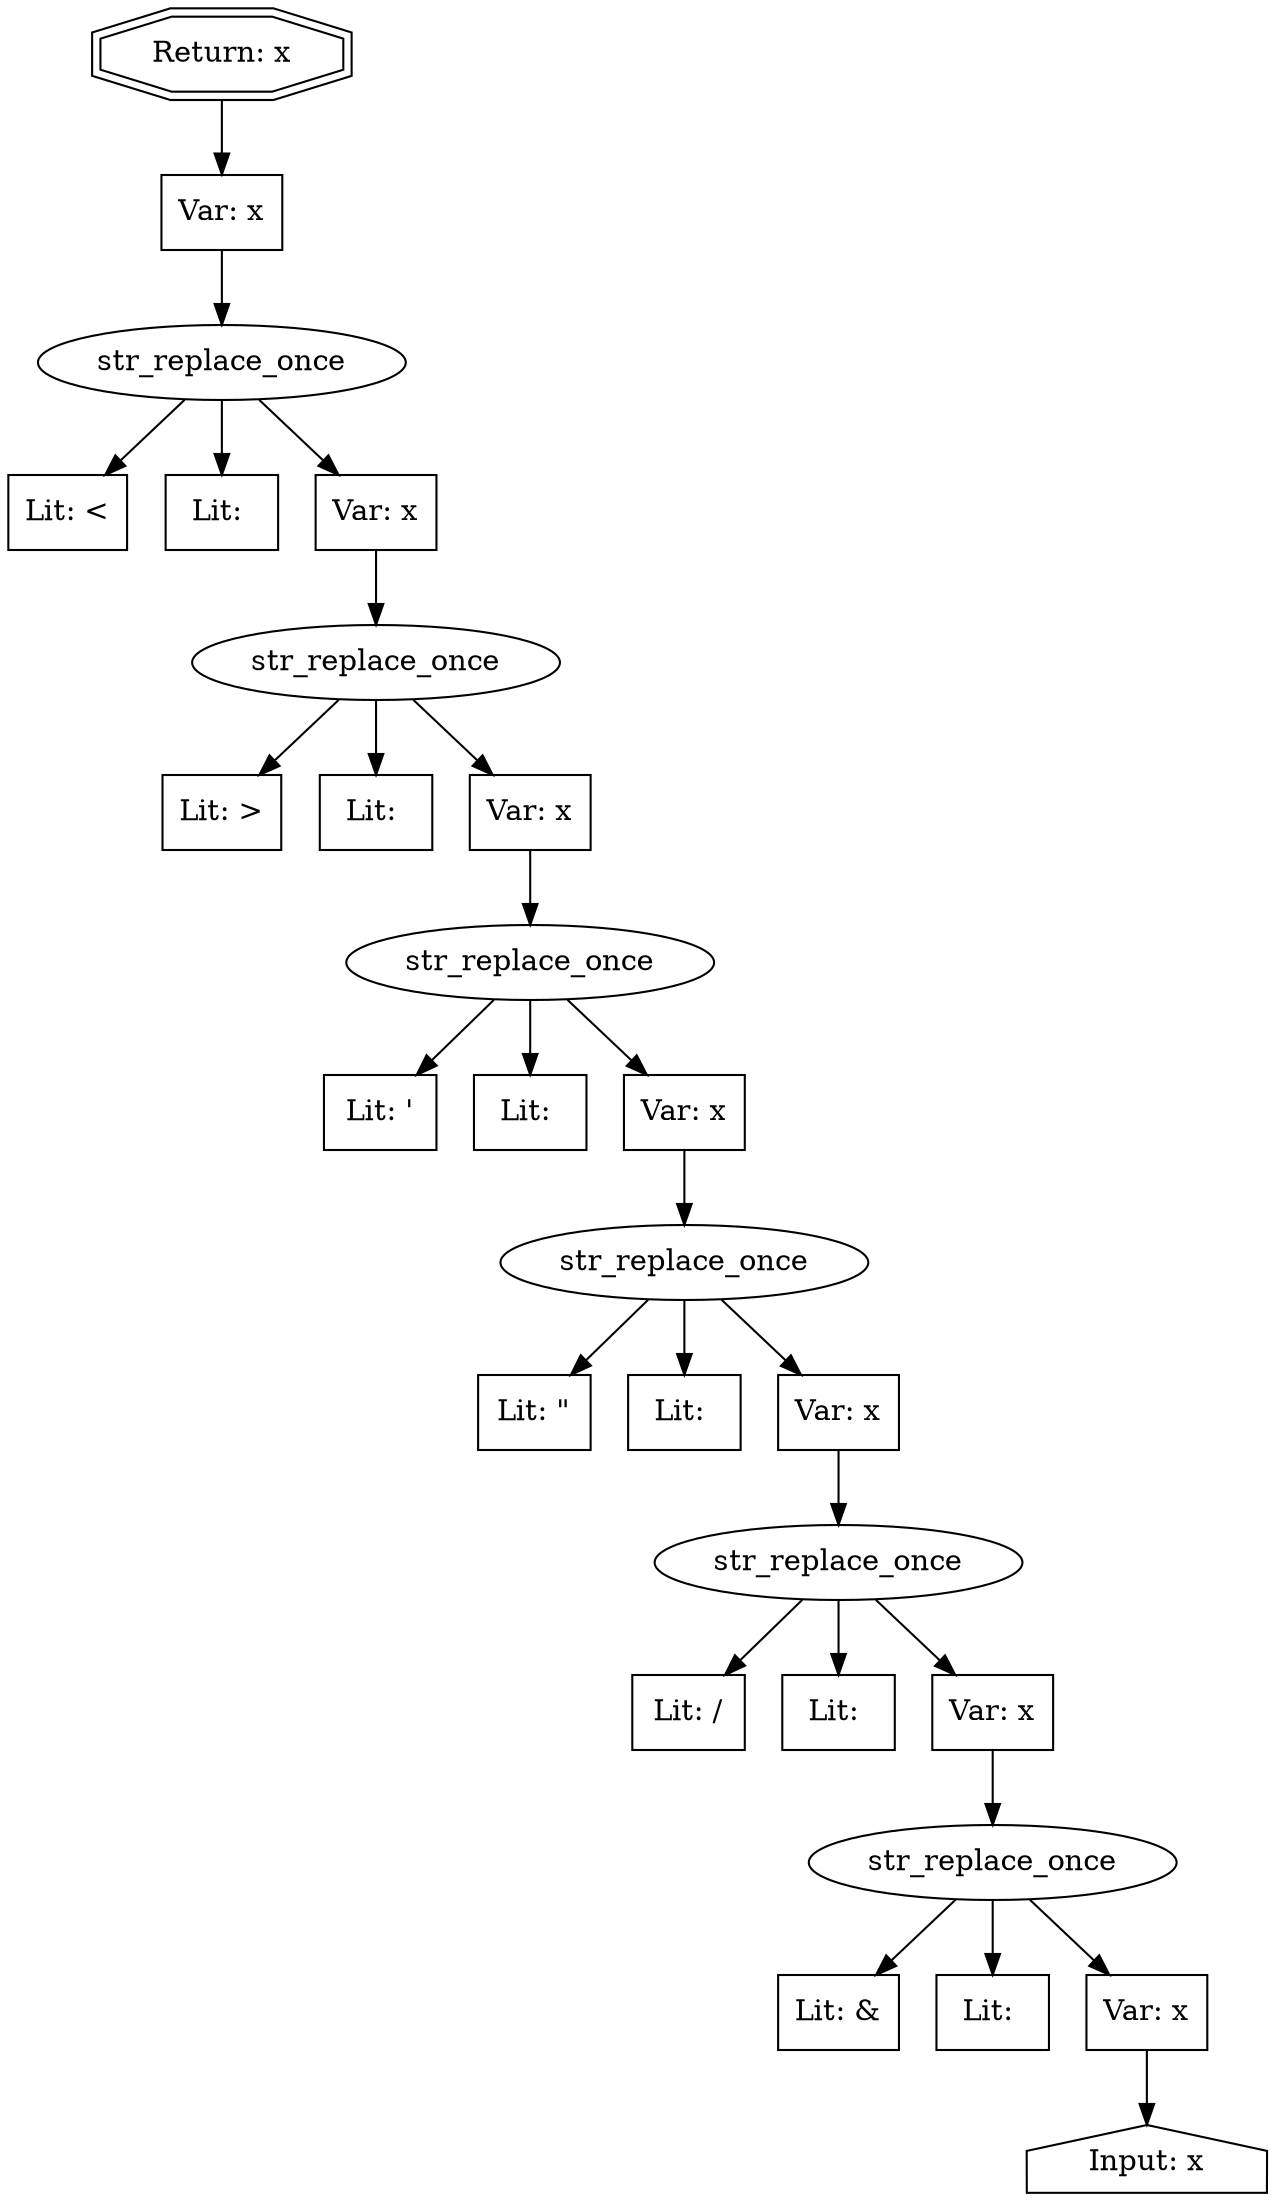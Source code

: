 digraph cfg {
  n1 [shape=doubleoctagon, label="Return: x"];
  n2 [shape=box, label="Var: x"];
  n3 [shape=ellipse, label="str_replace_once"];
  n4 [shape=box, label="Lit: <"];
  n5 [shape=box, label="Lit: "];
  n6 [shape=box, label="Var: x"];
  n7 [shape=ellipse, label="str_replace_once"];
  n8 [shape=box, label="Lit: >"];
  n9 [shape=box, label="Lit: "];
  n10 [shape=box, label="Var: x"];
  n11 [shape=ellipse, label="str_replace_once"];
  n12 [shape=box, label="Lit: '"];
  n13 [shape=box, label="Lit: "];
  n14 [shape=box, label="Var: x"];
  n15 [shape=ellipse, label="str_replace_once"];
  n16 [shape=box, label="Lit: \""];
  n17 [shape=box, label="Lit: "];
  n18 [shape=box, label="Var: x"];
  n19 [shape=ellipse, label="str_replace_once"];
  n20 [shape=box, label="Lit: \/"];
  n21 [shape=box, label="Lit: "];
  n22 [shape=box, label="Var: x"];
  n23 [shape=ellipse, label="str_replace_once"];
  n24 [shape=box, label="Lit: &"];
  n25 [shape=box, label="Lit: "];
  n26 [shape=box, label="Var: x"];
  n27 [shape=house, label="Input: x"];
  
  n26 -> n27;

  n23 -> n24;
  n23 -> n25;
  n23 -> n26;

  n22 -> n23;

  n19 -> n20;
  n19 -> n21;
  n19 -> n22;

  n18 -> n19;

  n15 -> n16;
  n15 -> n17;
  n15 -> n18;

  n14 -> n15;

  n11 -> n12;
  n11 -> n13;
  n11 -> n14;

  n10 -> n11;

  n7 -> n8;
  n7 -> n9;
  n7 -> n10;

  n6 -> n7;

  n3 -> n4;
  n3 -> n5;
  n3 -> n6;

  n2 -> n3;
  n1 -> n2;
}